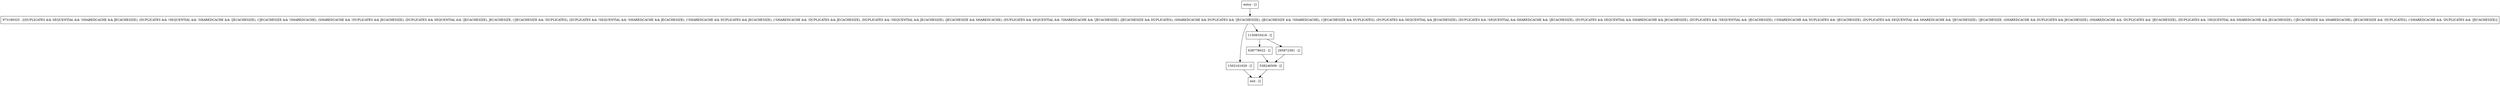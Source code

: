 digraph openFileSummaryDatabase {
node [shape=record];
1502161629 [label="1502161629 - []"];
entry [label="entry - []"];
exit [label="exit - []"];
973189325 [label="973189325 - [(DUPLICATES && SEQUENTIAL && !SHAREDCACHE && JECACHESIZE), (DUPLICATES && !SEQUENTIAL && !SHAREDCACHE && !JECACHESIZE), (!JECACHESIZE && !SHAREDCACHE), (SHAREDCACHE && !DUPLICATES && JECACHESIZE), (DUPLICATES && SEQUENTIAL && !JECACHESIZE), JECACHESIZE, (!JECACHESIZE && !DUPLICATES), (DUPLICATES && !SEQUENTIAL && !SHAREDCACHE && JECACHESIZE), (!SHAREDCACHE && DUPLICATES && JECACHESIZE), (!SHAREDCACHE && !DUPLICATES && JECACHESIZE), (DUPLICATES && !SEQUENTIAL && JECACHESIZE), (JECACHESIZE && SHAREDCACHE), (DUPLICATES && SEQUENTIAL && !SHAREDCACHE && !JECACHESIZE), (JECACHESIZE && DUPLICATES), (SHAREDCACHE && DUPLICATES && !JECACHESIZE), (JECACHESIZE && !SHAREDCACHE), (!JECACHESIZE && DUPLICATES), (DUPLICATES && SEQUENTIAL && JECACHESIZE), (DUPLICATES && !SEQUENTIAL && SHAREDCACHE && !JECACHESIZE), (DUPLICATES && SEQUENTIAL && SHAREDCACHE && JECACHESIZE), (DUPLICATES && !SEQUENTIAL && !JECACHESIZE), (!SHAREDCACHE && DUPLICATES && !JECACHESIZE), (DUPLICATES && SEQUENTIAL && SHAREDCACHE && !JECACHESIZE), !JECACHESIZE, (SHAREDCACHE && DUPLICATES && JECACHESIZE), (SHAREDCACHE && !DUPLICATES && !JECACHESIZE), (DUPLICATES && !SEQUENTIAL && SHAREDCACHE && JECACHESIZE), (!JECACHESIZE && SHAREDCACHE), (JECACHESIZE && !DUPLICATES), (!SHAREDCACHE && !DUPLICATES && !JECACHESIZE)]"];
638778022 [label="638778022 - []"];
538246509 [label="538246509 - []"];
1150833418 [label="1150833418 - []"];
295872391 [label="295872391 - []"];
entry;
exit;
1502161629 -> exit;
entry -> 973189325;
973189325 -> 1502161629;
973189325 -> 1150833418;
638778022 -> 538246509;
538246509 -> exit;
1150833418 -> 638778022;
1150833418 -> 295872391;
295872391 -> 538246509;
}
